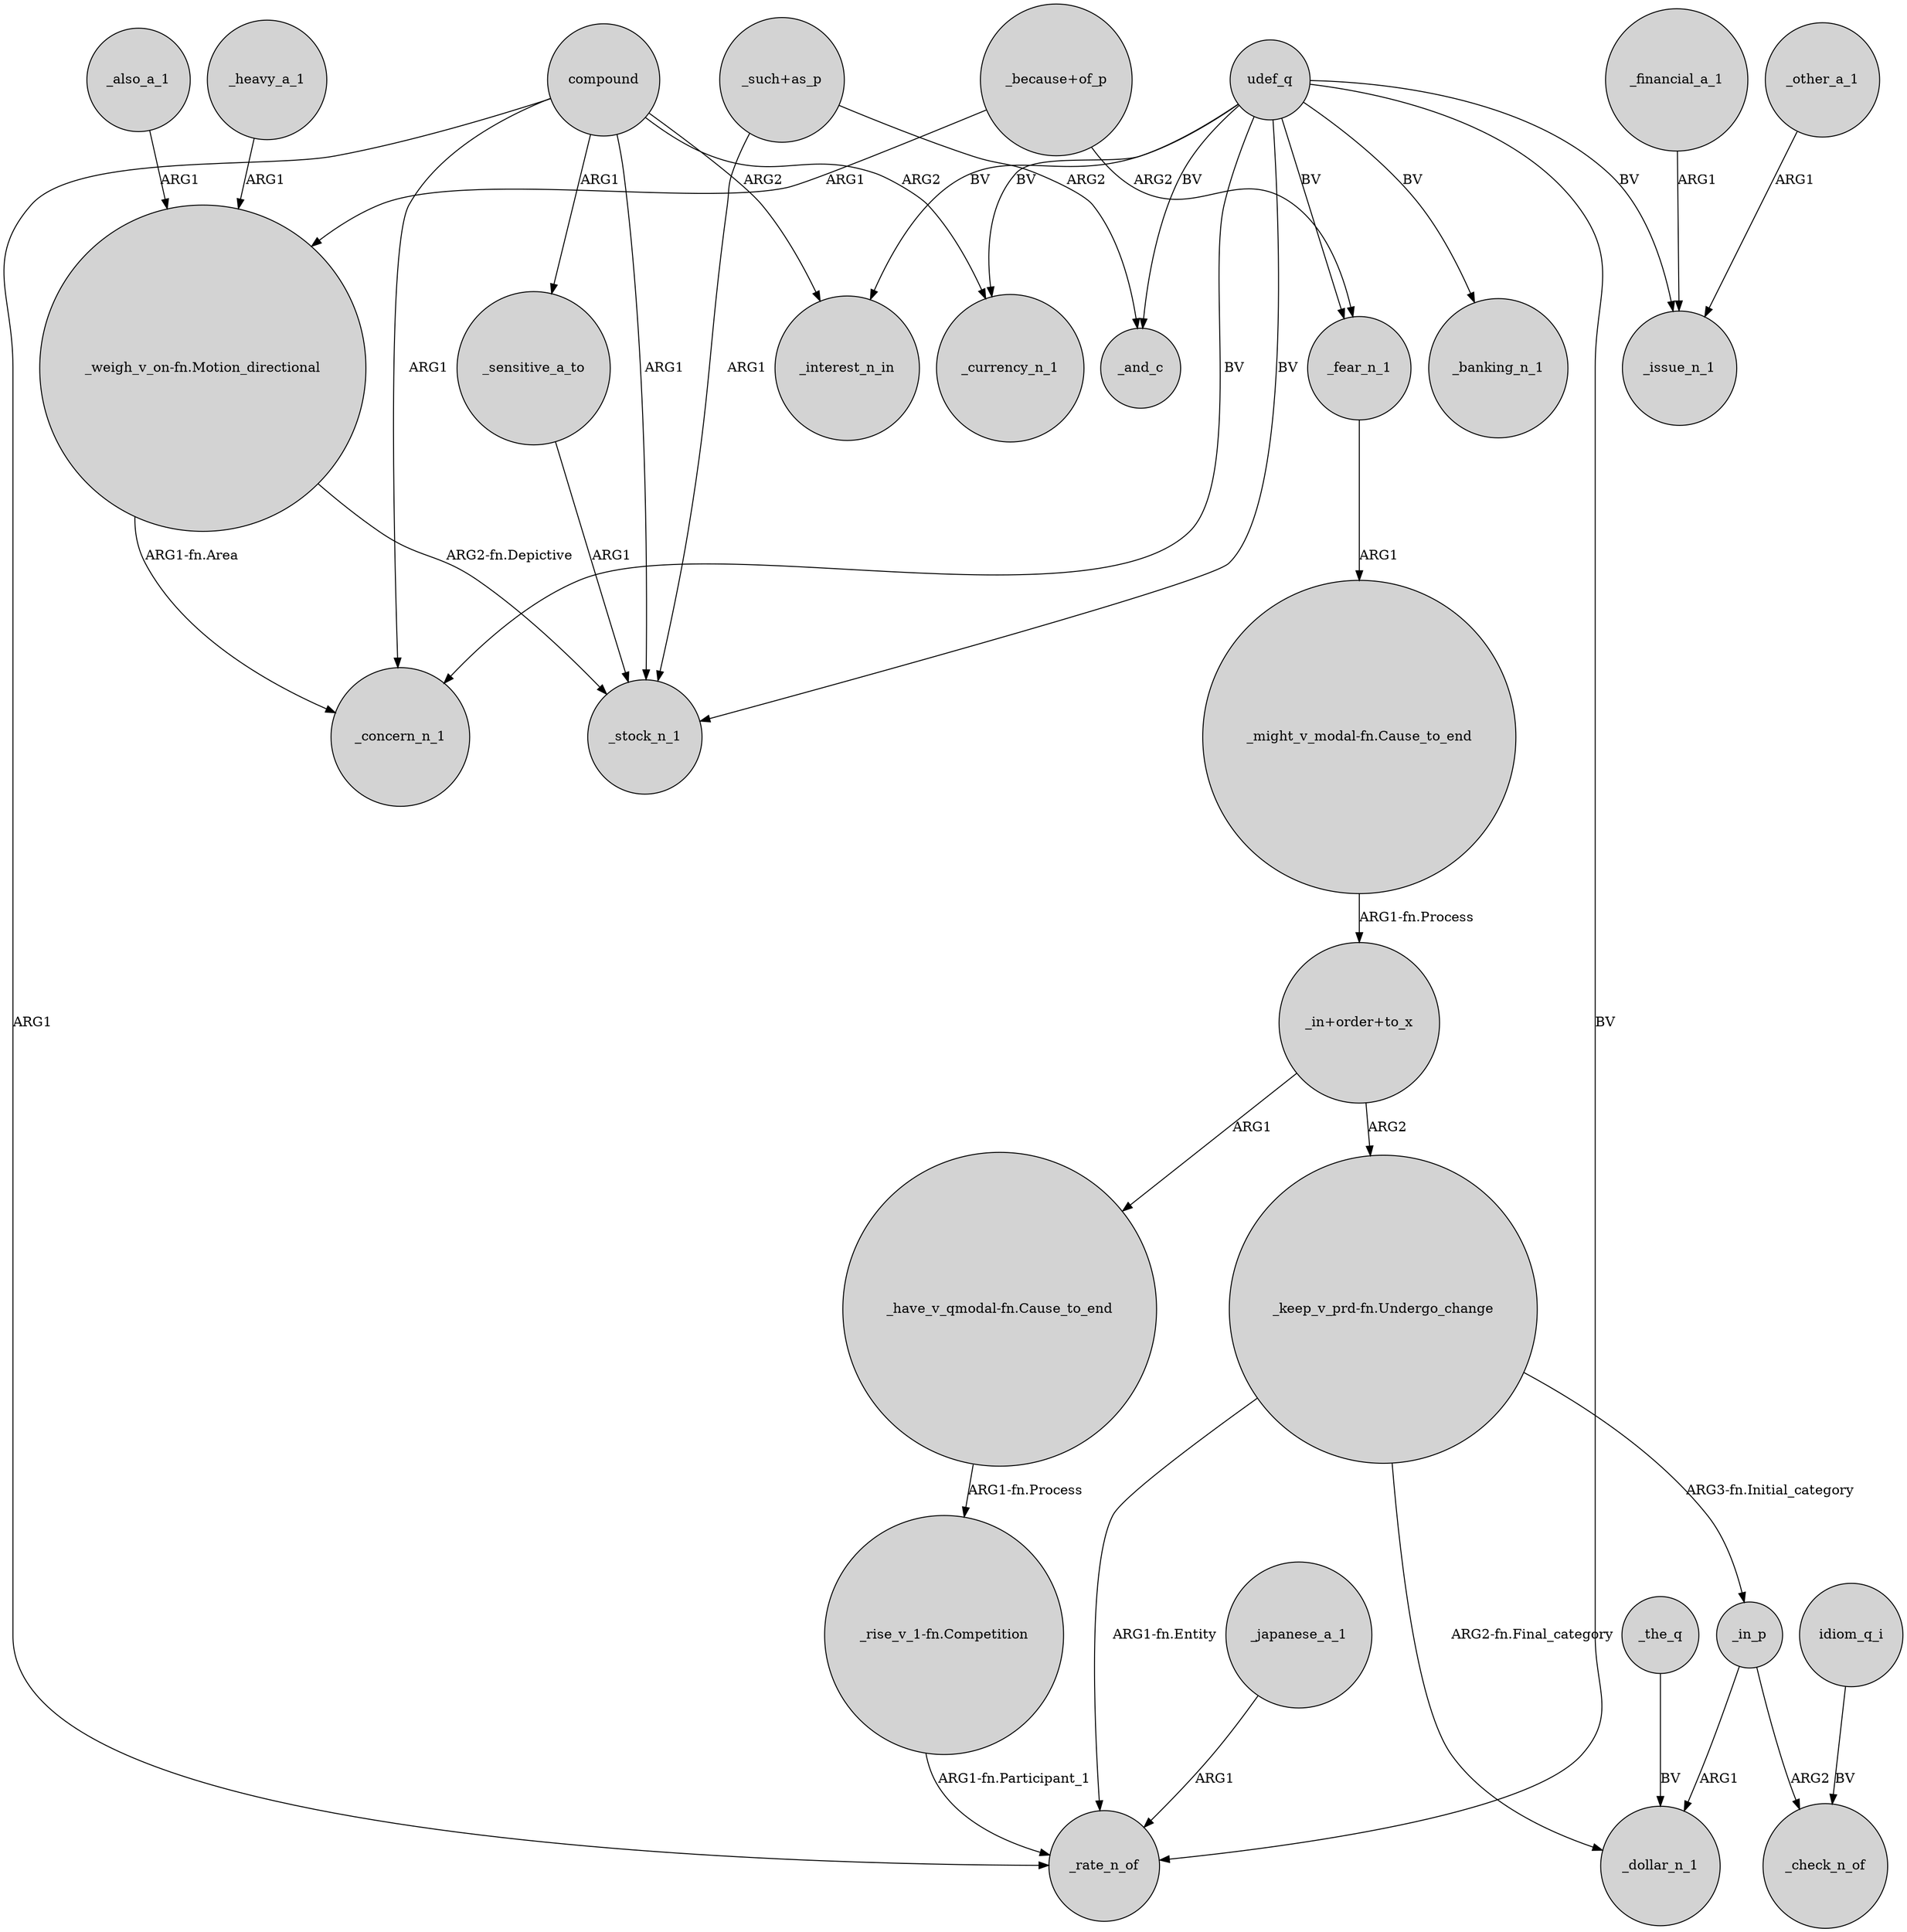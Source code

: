 digraph {
	node [shape=circle style=filled]
	"_weigh_v_on-fn.Motion_directional" -> _concern_n_1 [label="ARG1-fn.Area"]
	_japanese_a_1 -> _rate_n_of [label=ARG1]
	"_have_v_qmodal-fn.Cause_to_end" -> "_rise_v_1-fn.Competition" [label="ARG1-fn.Process"]
	udef_q -> _currency_n_1 [label=BV]
	_financial_a_1 -> _issue_n_1 [label=ARG1]
	_the_q -> _dollar_n_1 [label=BV]
	_fear_n_1 -> "_might_v_modal-fn.Cause_to_end" [label=ARG1]
	"_such+as_p" -> _and_c [label=ARG2]
	"_keep_v_prd-fn.Undergo_change" -> _rate_n_of [label="ARG1-fn.Entity"]
	compound -> _rate_n_of [label=ARG1]
	udef_q -> _rate_n_of [label=BV]
	"_keep_v_prd-fn.Undergo_change" -> _dollar_n_1 [label="ARG2-fn.Final_category"]
	udef_q -> _and_c [label=BV]
	"_weigh_v_on-fn.Motion_directional" -> _stock_n_1 [label="ARG2-fn.Depictive"]
	compound -> _sensitive_a_to [label=ARG1]
	"_rise_v_1-fn.Competition" -> _rate_n_of [label="ARG1-fn.Participant_1"]
	_sensitive_a_to -> _stock_n_1 [label=ARG1]
	compound -> _stock_n_1 [label=ARG1]
	"_because+of_p" -> _fear_n_1 [label=ARG2]
	"_such+as_p" -> _stock_n_1 [label=ARG1]
	_in_p -> _dollar_n_1 [label=ARG1]
	udef_q -> _stock_n_1 [label=BV]
	"_might_v_modal-fn.Cause_to_end" -> "_in+order+to_x" [label="ARG1-fn.Process"]
	"_in+order+to_x" -> "_have_v_qmodal-fn.Cause_to_end" [label=ARG1]
	udef_q -> _banking_n_1 [label=BV]
	compound -> _concern_n_1 [label=ARG1]
	_heavy_a_1 -> "_weigh_v_on-fn.Motion_directional" [label=ARG1]
	"_because+of_p" -> "_weigh_v_on-fn.Motion_directional" [label=ARG1]
	_also_a_1 -> "_weigh_v_on-fn.Motion_directional" [label=ARG1]
	udef_q -> _issue_n_1 [label=BV]
	udef_q -> _interest_n_in [label=BV]
	udef_q -> _concern_n_1 [label=BV]
	_in_p -> _check_n_of [label=ARG2]
	_other_a_1 -> _issue_n_1 [label=ARG1]
	"_in+order+to_x" -> "_keep_v_prd-fn.Undergo_change" [label=ARG2]
	"_keep_v_prd-fn.Undergo_change" -> _in_p [label="ARG3-fn.Initial_category"]
	udef_q -> _fear_n_1 [label=BV]
	idiom_q_i -> _check_n_of [label=BV]
	compound -> _interest_n_in [label=ARG2]
	compound -> _currency_n_1 [label=ARG2]
}
